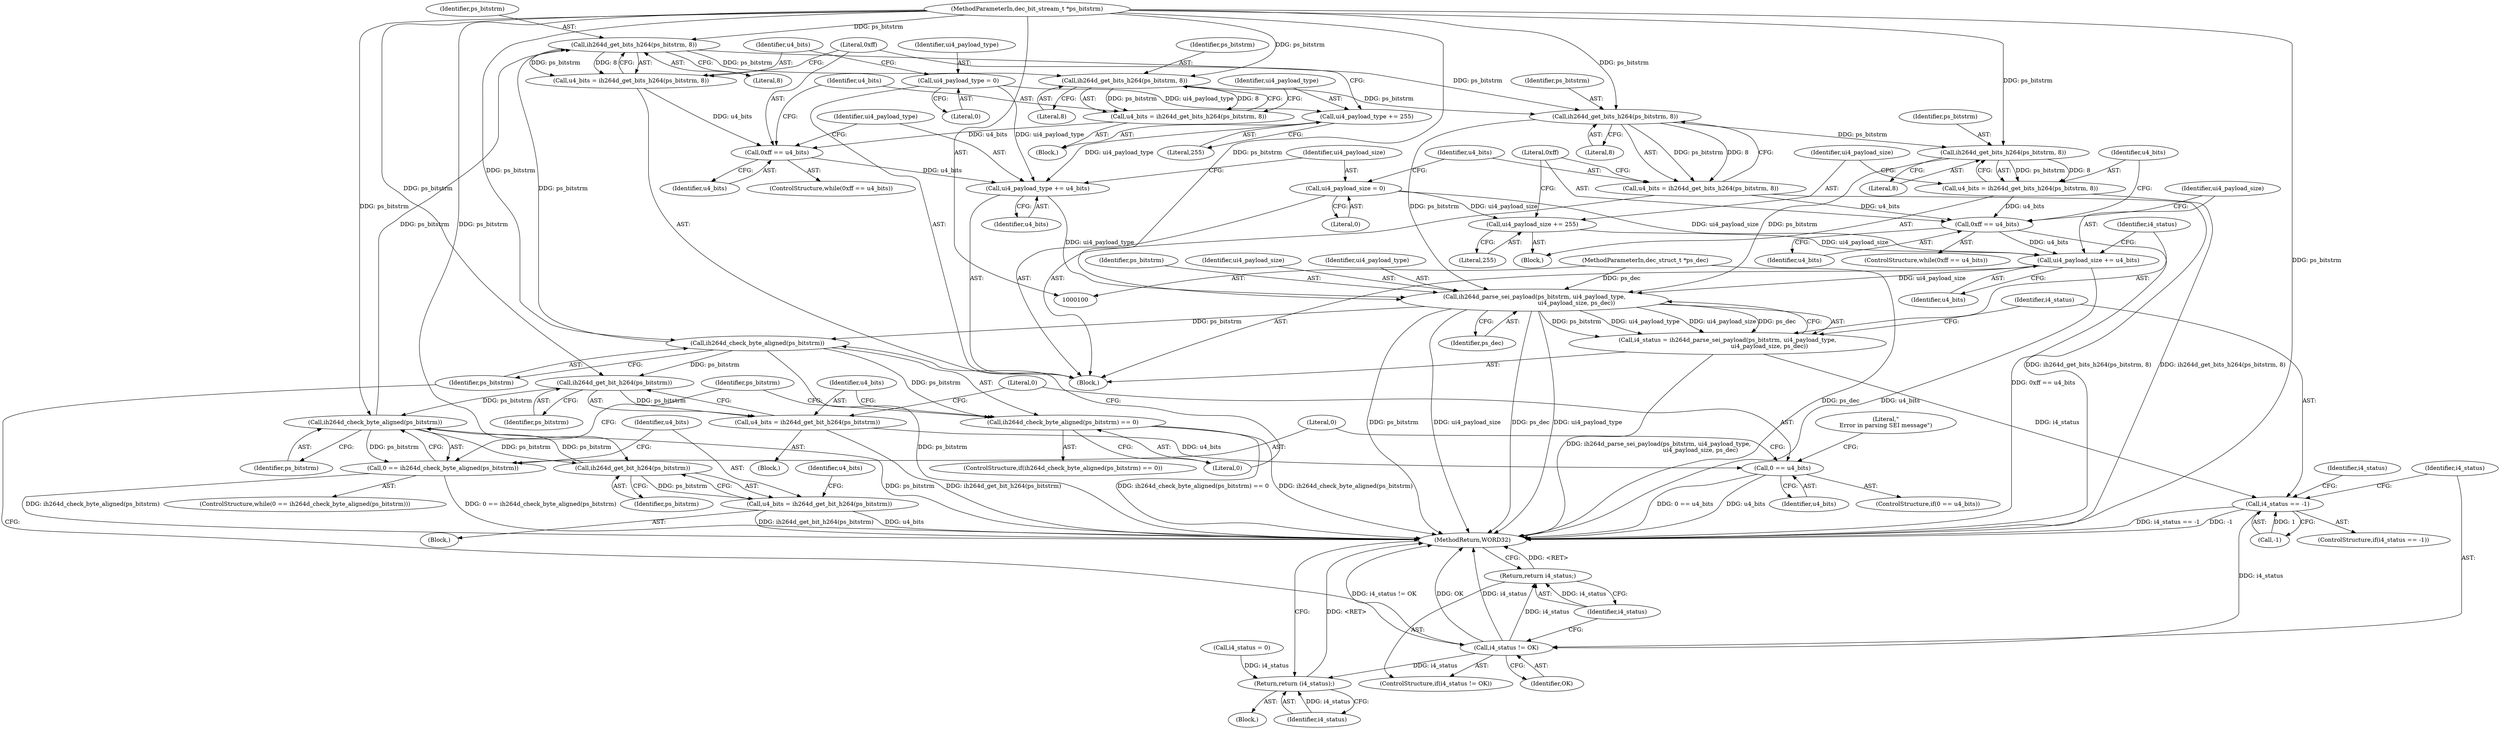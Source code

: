 digraph "1_Android_e86d3cfd2bc28dac421092106751e5638d54a848_0@pointer" {
"1000118" [label="(Call,ih264d_get_bits_h264(ps_bitstrm, 8))"];
"1000186" [label="(Call,ih264d_check_byte_aligned(ps_bitstrm))"];
"1000163" [label="(Call,ih264d_parse_sei_payload(ps_bitstrm, ui4_payload_type,\n                                             ui4_payload_size, ps_dec))"];
"1000152" [label="(Call,ih264d_get_bits_h264(ps_bitstrm, 8))"];
"1000142" [label="(Call,ih264d_get_bits_h264(ps_bitstrm, 8))"];
"1000128" [label="(Call,ih264d_get_bits_h264(ps_bitstrm, 8))"];
"1000118" [label="(Call,ih264d_get_bits_h264(ps_bitstrm, 8))"];
"1000204" [label="(Call,ih264d_check_byte_aligned(ps_bitstrm))"];
"1000209" [label="(Call,ih264d_get_bit_h264(ps_bitstrm))"];
"1000102" [label="(MethodParameterIn,dec_bit_stream_t *ps_bitstrm)"];
"1000192" [label="(Call,ih264d_get_bit_h264(ps_bitstrm))"];
"1000134" [label="(Call,ui4_payload_type += u4_bits)"];
"1000122" [label="(Call,0xff == u4_bits)"];
"1000116" [label="(Call,u4_bits = ih264d_get_bits_h264(ps_bitstrm, 8))"];
"1000126" [label="(Call,u4_bits = ih264d_get_bits_h264(ps_bitstrm, 8))"];
"1000113" [label="(Call,ui4_payload_type = 0)"];
"1000131" [label="(Call,ui4_payload_type += 255)"];
"1000158" [label="(Call,ui4_payload_size += u4_bits)"];
"1000146" [label="(Call,0xff == u4_bits)"];
"1000150" [label="(Call,u4_bits = ih264d_get_bits_h264(ps_bitstrm, 8))"];
"1000140" [label="(Call,u4_bits = ih264d_get_bits_h264(ps_bitstrm, 8))"];
"1000155" [label="(Call,ui4_payload_size += 255)"];
"1000137" [label="(Call,ui4_payload_size = 0)"];
"1000101" [label="(MethodParameterIn,dec_struct_t *ps_dec)"];
"1000161" [label="(Call,i4_status = ih264d_parse_sei_payload(ps_bitstrm, ui4_payload_type,\n                                             ui4_payload_size, ps_dec))"];
"1000169" [label="(Call,i4_status == -1)"];
"1000179" [label="(Call,i4_status != OK)"];
"1000182" [label="(Return,return i4_status;)"];
"1000223" [label="(Return,return (i4_status);)"];
"1000185" [label="(Call,ih264d_check_byte_aligned(ps_bitstrm) == 0)"];
"1000190" [label="(Call,u4_bits = ih264d_get_bit_h264(ps_bitstrm))"];
"1000195" [label="(Call,0 == u4_bits)"];
"1000202" [label="(Call,0 == ih264d_check_byte_aligned(ps_bitstrm))"];
"1000207" [label="(Call,u4_bits = ih264d_get_bit_h264(ps_bitstrm))"];
"1000140" [label="(Call,u4_bits = ih264d_get_bits_h264(ps_bitstrm, 8))"];
"1000181" [label="(Identifier,OK)"];
"1000170" [label="(Identifier,i4_status)"];
"1000136" [label="(Identifier,u4_bits)"];
"1000147" [label="(Literal,0xff)"];
"1000139" [label="(Literal,0)"];
"1000142" [label="(Call,ih264d_get_bits_h264(ps_bitstrm, 8))"];
"1000192" [label="(Call,ih264d_get_bit_h264(ps_bitstrm))"];
"1000189" [label="(Block,)"];
"1000103" [label="(Block,)"];
"1000171" [label="(Call,-1)"];
"1000169" [label="(Call,i4_status == -1)"];
"1000202" [label="(Call,0 == ih264d_check_byte_aligned(ps_bitstrm))"];
"1000174" [label="(Call,i4_status = 0)"];
"1000121" [label="(ControlStructure,while(0xff == u4_bits))"];
"1000151" [label="(Identifier,u4_bits)"];
"1000122" [label="(Call,0xff == u4_bits)"];
"1000212" [label="(Identifier,u4_bits)"];
"1000224" [label="(Identifier,i4_status)"];
"1000114" [label="(Identifier,ui4_payload_type)"];
"1000135" [label="(Identifier,ui4_payload_type)"];
"1000124" [label="(Identifier,u4_bits)"];
"1000201" [label="(ControlStructure,while(0 == ih264d_check_byte_aligned(ps_bitstrm)))"];
"1000163" [label="(Call,ih264d_parse_sei_payload(ps_bitstrm, ui4_payload_type,\n                                             ui4_payload_size, ps_dec))"];
"1000164" [label="(Identifier,ps_bitstrm)"];
"1000186" [label="(Call,ih264d_check_byte_aligned(ps_bitstrm))"];
"1000162" [label="(Identifier,i4_status)"];
"1000182" [label="(Return,return i4_status;)"];
"1000209" [label="(Call,ih264d_get_bit_h264(ps_bitstrm))"];
"1000195" [label="(Call,0 == u4_bits)"];
"1000206" [label="(Block,)"];
"1000208" [label="(Identifier,u4_bits)"];
"1000141" [label="(Identifier,u4_bits)"];
"1000134" [label="(Call,ui4_payload_type += u4_bits)"];
"1000143" [label="(Identifier,ps_bitstrm)"];
"1000125" [label="(Block,)"];
"1000129" [label="(Identifier,ps_bitstrm)"];
"1000148" [label="(Identifier,u4_bits)"];
"1000116" [label="(Call,u4_bits = ih264d_get_bits_h264(ps_bitstrm, 8))"];
"1000203" [label="(Literal,0)"];
"1000223" [label="(Return,return (i4_status);)"];
"1000153" [label="(Identifier,ps_bitstrm)"];
"1000149" [label="(Block,)"];
"1000196" [label="(Literal,0)"];
"1000160" [label="(Identifier,u4_bits)"];
"1000185" [label="(Call,ih264d_check_byte_aligned(ps_bitstrm) == 0)"];
"1000158" [label="(Call,ui4_payload_size += u4_bits)"];
"1000166" [label="(Identifier,ui4_payload_size)"];
"1000131" [label="(Call,ui4_payload_type += 255)"];
"1000191" [label="(Identifier,u4_bits)"];
"1000194" [label="(ControlStructure,if(0 == u4_bits))"];
"1000137" [label="(Call,ui4_payload_size = 0)"];
"1000161" [label="(Call,i4_status = ih264d_parse_sei_payload(ps_bitstrm, ui4_payload_type,\n                                             ui4_payload_size, ps_dec))"];
"1000101" [label="(MethodParameterIn,dec_struct_t *ps_dec)"];
"1000117" [label="(Identifier,u4_bits)"];
"1000159" [label="(Identifier,ui4_payload_size)"];
"1000167" [label="(Identifier,ps_dec)"];
"1000102" [label="(MethodParameterIn,dec_bit_stream_t *ps_bitstrm)"];
"1000190" [label="(Call,u4_bits = ih264d_get_bit_h264(ps_bitstrm))"];
"1000113" [label="(Call,ui4_payload_type = 0)"];
"1000112" [label="(Block,)"];
"1000187" [label="(Identifier,ps_bitstrm)"];
"1000138" [label="(Identifier,ui4_payload_size)"];
"1000127" [label="(Identifier,u4_bits)"];
"1000188" [label="(Literal,0)"];
"1000183" [label="(Identifier,i4_status)"];
"1000152" [label="(Call,ih264d_get_bits_h264(ps_bitstrm, 8))"];
"1000204" [label="(Call,ih264d_check_byte_aligned(ps_bitstrm))"];
"1000146" [label="(Call,0xff == u4_bits)"];
"1000210" [label="(Identifier,ps_bitstrm)"];
"1000132" [label="(Identifier,ui4_payload_type)"];
"1000118" [label="(Call,ih264d_get_bits_h264(ps_bitstrm, 8))"];
"1000156" [label="(Identifier,ui4_payload_size)"];
"1000175" [label="(Identifier,i4_status)"];
"1000178" [label="(ControlStructure,if(i4_status != OK))"];
"1000207" [label="(Call,u4_bits = ih264d_get_bit_h264(ps_bitstrm))"];
"1000150" [label="(Call,u4_bits = ih264d_get_bits_h264(ps_bitstrm, 8))"];
"1000157" [label="(Literal,255)"];
"1000120" [label="(Literal,8)"];
"1000205" [label="(Identifier,ps_bitstrm)"];
"1000126" [label="(Call,u4_bits = ih264d_get_bits_h264(ps_bitstrm, 8))"];
"1000184" [label="(ControlStructure,if(ih264d_check_byte_aligned(ps_bitstrm) == 0))"];
"1000133" [label="(Literal,255)"];
"1000218" [label="(Identifier,ps_bitstrm)"];
"1000154" [label="(Literal,8)"];
"1000155" [label="(Call,ui4_payload_size += 255)"];
"1000128" [label="(Call,ih264d_get_bits_h264(ps_bitstrm, 8))"];
"1000179" [label="(Call,i4_status != OK)"];
"1000145" [label="(ControlStructure,while(0xff == u4_bits))"];
"1000130" [label="(Literal,8)"];
"1000119" [label="(Identifier,ps_bitstrm)"];
"1000144" [label="(Literal,8)"];
"1000168" [label="(ControlStructure,if(i4_status == -1))"];
"1000197" [label="(Identifier,u4_bits)"];
"1000165" [label="(Identifier,ui4_payload_type)"];
"1000225" [label="(MethodReturn,WORD32)"];
"1000200" [label="(Literal,\"\nError in parsing SEI message\")"];
"1000123" [label="(Literal,0xff)"];
"1000180" [label="(Identifier,i4_status)"];
"1000193" [label="(Identifier,ps_bitstrm)"];
"1000115" [label="(Literal,0)"];
"1000118" -> "1000116"  [label="AST: "];
"1000118" -> "1000120"  [label="CFG: "];
"1000119" -> "1000118"  [label="AST: "];
"1000120" -> "1000118"  [label="AST: "];
"1000116" -> "1000118"  [label="CFG: "];
"1000118" -> "1000116"  [label="DDG: ps_bitstrm"];
"1000118" -> "1000116"  [label="DDG: 8"];
"1000186" -> "1000118"  [label="DDG: ps_bitstrm"];
"1000204" -> "1000118"  [label="DDG: ps_bitstrm"];
"1000102" -> "1000118"  [label="DDG: ps_bitstrm"];
"1000118" -> "1000128"  [label="DDG: ps_bitstrm"];
"1000118" -> "1000142"  [label="DDG: ps_bitstrm"];
"1000186" -> "1000185"  [label="AST: "];
"1000186" -> "1000187"  [label="CFG: "];
"1000187" -> "1000186"  [label="AST: "];
"1000188" -> "1000186"  [label="CFG: "];
"1000186" -> "1000225"  [label="DDG: ps_bitstrm"];
"1000186" -> "1000185"  [label="DDG: ps_bitstrm"];
"1000163" -> "1000186"  [label="DDG: ps_bitstrm"];
"1000102" -> "1000186"  [label="DDG: ps_bitstrm"];
"1000186" -> "1000192"  [label="DDG: ps_bitstrm"];
"1000163" -> "1000161"  [label="AST: "];
"1000163" -> "1000167"  [label="CFG: "];
"1000164" -> "1000163"  [label="AST: "];
"1000165" -> "1000163"  [label="AST: "];
"1000166" -> "1000163"  [label="AST: "];
"1000167" -> "1000163"  [label="AST: "];
"1000161" -> "1000163"  [label="CFG: "];
"1000163" -> "1000225"  [label="DDG: ps_bitstrm"];
"1000163" -> "1000225"  [label="DDG: ui4_payload_size"];
"1000163" -> "1000225"  [label="DDG: ps_dec"];
"1000163" -> "1000225"  [label="DDG: ui4_payload_type"];
"1000163" -> "1000161"  [label="DDG: ps_bitstrm"];
"1000163" -> "1000161"  [label="DDG: ui4_payload_type"];
"1000163" -> "1000161"  [label="DDG: ui4_payload_size"];
"1000163" -> "1000161"  [label="DDG: ps_dec"];
"1000152" -> "1000163"  [label="DDG: ps_bitstrm"];
"1000142" -> "1000163"  [label="DDG: ps_bitstrm"];
"1000102" -> "1000163"  [label="DDG: ps_bitstrm"];
"1000134" -> "1000163"  [label="DDG: ui4_payload_type"];
"1000158" -> "1000163"  [label="DDG: ui4_payload_size"];
"1000101" -> "1000163"  [label="DDG: ps_dec"];
"1000152" -> "1000150"  [label="AST: "];
"1000152" -> "1000154"  [label="CFG: "];
"1000153" -> "1000152"  [label="AST: "];
"1000154" -> "1000152"  [label="AST: "];
"1000150" -> "1000152"  [label="CFG: "];
"1000152" -> "1000150"  [label="DDG: ps_bitstrm"];
"1000152" -> "1000150"  [label="DDG: 8"];
"1000142" -> "1000152"  [label="DDG: ps_bitstrm"];
"1000102" -> "1000152"  [label="DDG: ps_bitstrm"];
"1000142" -> "1000140"  [label="AST: "];
"1000142" -> "1000144"  [label="CFG: "];
"1000143" -> "1000142"  [label="AST: "];
"1000144" -> "1000142"  [label="AST: "];
"1000140" -> "1000142"  [label="CFG: "];
"1000142" -> "1000140"  [label="DDG: ps_bitstrm"];
"1000142" -> "1000140"  [label="DDG: 8"];
"1000128" -> "1000142"  [label="DDG: ps_bitstrm"];
"1000102" -> "1000142"  [label="DDG: ps_bitstrm"];
"1000128" -> "1000126"  [label="AST: "];
"1000128" -> "1000130"  [label="CFG: "];
"1000129" -> "1000128"  [label="AST: "];
"1000130" -> "1000128"  [label="AST: "];
"1000126" -> "1000128"  [label="CFG: "];
"1000128" -> "1000126"  [label="DDG: ps_bitstrm"];
"1000128" -> "1000126"  [label="DDG: 8"];
"1000102" -> "1000128"  [label="DDG: ps_bitstrm"];
"1000204" -> "1000202"  [label="AST: "];
"1000204" -> "1000205"  [label="CFG: "];
"1000205" -> "1000204"  [label="AST: "];
"1000202" -> "1000204"  [label="CFG: "];
"1000204" -> "1000225"  [label="DDG: ps_bitstrm"];
"1000204" -> "1000202"  [label="DDG: ps_bitstrm"];
"1000209" -> "1000204"  [label="DDG: ps_bitstrm"];
"1000192" -> "1000204"  [label="DDG: ps_bitstrm"];
"1000102" -> "1000204"  [label="DDG: ps_bitstrm"];
"1000204" -> "1000209"  [label="DDG: ps_bitstrm"];
"1000209" -> "1000207"  [label="AST: "];
"1000209" -> "1000210"  [label="CFG: "];
"1000210" -> "1000209"  [label="AST: "];
"1000207" -> "1000209"  [label="CFG: "];
"1000209" -> "1000207"  [label="DDG: ps_bitstrm"];
"1000102" -> "1000209"  [label="DDG: ps_bitstrm"];
"1000102" -> "1000100"  [label="AST: "];
"1000102" -> "1000225"  [label="DDG: ps_bitstrm"];
"1000102" -> "1000192"  [label="DDG: ps_bitstrm"];
"1000192" -> "1000190"  [label="AST: "];
"1000192" -> "1000193"  [label="CFG: "];
"1000193" -> "1000192"  [label="AST: "];
"1000190" -> "1000192"  [label="CFG: "];
"1000192" -> "1000190"  [label="DDG: ps_bitstrm"];
"1000134" -> "1000112"  [label="AST: "];
"1000134" -> "1000136"  [label="CFG: "];
"1000135" -> "1000134"  [label="AST: "];
"1000136" -> "1000134"  [label="AST: "];
"1000138" -> "1000134"  [label="CFG: "];
"1000122" -> "1000134"  [label="DDG: u4_bits"];
"1000113" -> "1000134"  [label="DDG: ui4_payload_type"];
"1000131" -> "1000134"  [label="DDG: ui4_payload_type"];
"1000122" -> "1000121"  [label="AST: "];
"1000122" -> "1000124"  [label="CFG: "];
"1000123" -> "1000122"  [label="AST: "];
"1000124" -> "1000122"  [label="AST: "];
"1000127" -> "1000122"  [label="CFG: "];
"1000135" -> "1000122"  [label="CFG: "];
"1000116" -> "1000122"  [label="DDG: u4_bits"];
"1000126" -> "1000122"  [label="DDG: u4_bits"];
"1000116" -> "1000112"  [label="AST: "];
"1000117" -> "1000116"  [label="AST: "];
"1000123" -> "1000116"  [label="CFG: "];
"1000126" -> "1000125"  [label="AST: "];
"1000127" -> "1000126"  [label="AST: "];
"1000132" -> "1000126"  [label="CFG: "];
"1000113" -> "1000112"  [label="AST: "];
"1000113" -> "1000115"  [label="CFG: "];
"1000114" -> "1000113"  [label="AST: "];
"1000115" -> "1000113"  [label="AST: "];
"1000117" -> "1000113"  [label="CFG: "];
"1000113" -> "1000131"  [label="DDG: ui4_payload_type"];
"1000131" -> "1000125"  [label="AST: "];
"1000131" -> "1000133"  [label="CFG: "];
"1000132" -> "1000131"  [label="AST: "];
"1000133" -> "1000131"  [label="AST: "];
"1000123" -> "1000131"  [label="CFG: "];
"1000158" -> "1000112"  [label="AST: "];
"1000158" -> "1000160"  [label="CFG: "];
"1000159" -> "1000158"  [label="AST: "];
"1000160" -> "1000158"  [label="AST: "];
"1000162" -> "1000158"  [label="CFG: "];
"1000158" -> "1000225"  [label="DDG: u4_bits"];
"1000146" -> "1000158"  [label="DDG: u4_bits"];
"1000155" -> "1000158"  [label="DDG: ui4_payload_size"];
"1000137" -> "1000158"  [label="DDG: ui4_payload_size"];
"1000146" -> "1000145"  [label="AST: "];
"1000146" -> "1000148"  [label="CFG: "];
"1000147" -> "1000146"  [label="AST: "];
"1000148" -> "1000146"  [label="AST: "];
"1000151" -> "1000146"  [label="CFG: "];
"1000159" -> "1000146"  [label="CFG: "];
"1000146" -> "1000225"  [label="DDG: 0xff == u4_bits"];
"1000150" -> "1000146"  [label="DDG: u4_bits"];
"1000140" -> "1000146"  [label="DDG: u4_bits"];
"1000150" -> "1000149"  [label="AST: "];
"1000151" -> "1000150"  [label="AST: "];
"1000156" -> "1000150"  [label="CFG: "];
"1000150" -> "1000225"  [label="DDG: ih264d_get_bits_h264(ps_bitstrm, 8)"];
"1000140" -> "1000112"  [label="AST: "];
"1000141" -> "1000140"  [label="AST: "];
"1000147" -> "1000140"  [label="CFG: "];
"1000140" -> "1000225"  [label="DDG: ih264d_get_bits_h264(ps_bitstrm, 8)"];
"1000155" -> "1000149"  [label="AST: "];
"1000155" -> "1000157"  [label="CFG: "];
"1000156" -> "1000155"  [label="AST: "];
"1000157" -> "1000155"  [label="AST: "];
"1000147" -> "1000155"  [label="CFG: "];
"1000137" -> "1000155"  [label="DDG: ui4_payload_size"];
"1000137" -> "1000112"  [label="AST: "];
"1000137" -> "1000139"  [label="CFG: "];
"1000138" -> "1000137"  [label="AST: "];
"1000139" -> "1000137"  [label="AST: "];
"1000141" -> "1000137"  [label="CFG: "];
"1000101" -> "1000100"  [label="AST: "];
"1000101" -> "1000225"  [label="DDG: ps_dec"];
"1000161" -> "1000112"  [label="AST: "];
"1000162" -> "1000161"  [label="AST: "];
"1000170" -> "1000161"  [label="CFG: "];
"1000161" -> "1000225"  [label="DDG: ih264d_parse_sei_payload(ps_bitstrm, ui4_payload_type,\n                                             ui4_payload_size, ps_dec)"];
"1000161" -> "1000169"  [label="DDG: i4_status"];
"1000169" -> "1000168"  [label="AST: "];
"1000169" -> "1000171"  [label="CFG: "];
"1000170" -> "1000169"  [label="AST: "];
"1000171" -> "1000169"  [label="AST: "];
"1000175" -> "1000169"  [label="CFG: "];
"1000180" -> "1000169"  [label="CFG: "];
"1000169" -> "1000225"  [label="DDG: i4_status == -1"];
"1000169" -> "1000225"  [label="DDG: -1"];
"1000171" -> "1000169"  [label="DDG: 1"];
"1000169" -> "1000179"  [label="DDG: i4_status"];
"1000179" -> "1000178"  [label="AST: "];
"1000179" -> "1000181"  [label="CFG: "];
"1000180" -> "1000179"  [label="AST: "];
"1000181" -> "1000179"  [label="AST: "];
"1000183" -> "1000179"  [label="CFG: "];
"1000187" -> "1000179"  [label="CFG: "];
"1000179" -> "1000225"  [label="DDG: i4_status != OK"];
"1000179" -> "1000225"  [label="DDG: OK"];
"1000179" -> "1000225"  [label="DDG: i4_status"];
"1000179" -> "1000182"  [label="DDG: i4_status"];
"1000179" -> "1000223"  [label="DDG: i4_status"];
"1000182" -> "1000178"  [label="AST: "];
"1000182" -> "1000183"  [label="CFG: "];
"1000183" -> "1000182"  [label="AST: "];
"1000225" -> "1000182"  [label="CFG: "];
"1000182" -> "1000225"  [label="DDG: <RET>"];
"1000183" -> "1000182"  [label="DDG: i4_status"];
"1000223" -> "1000103"  [label="AST: "];
"1000223" -> "1000224"  [label="CFG: "];
"1000224" -> "1000223"  [label="AST: "];
"1000225" -> "1000223"  [label="CFG: "];
"1000223" -> "1000225"  [label="DDG: <RET>"];
"1000224" -> "1000223"  [label="DDG: i4_status"];
"1000174" -> "1000223"  [label="DDG: i4_status"];
"1000185" -> "1000184"  [label="AST: "];
"1000185" -> "1000188"  [label="CFG: "];
"1000188" -> "1000185"  [label="AST: "];
"1000218" -> "1000185"  [label="CFG: "];
"1000191" -> "1000185"  [label="CFG: "];
"1000185" -> "1000225"  [label="DDG: ih264d_check_byte_aligned(ps_bitstrm) == 0"];
"1000185" -> "1000225"  [label="DDG: ih264d_check_byte_aligned(ps_bitstrm)"];
"1000190" -> "1000189"  [label="AST: "];
"1000191" -> "1000190"  [label="AST: "];
"1000196" -> "1000190"  [label="CFG: "];
"1000190" -> "1000225"  [label="DDG: ih264d_get_bit_h264(ps_bitstrm)"];
"1000190" -> "1000195"  [label="DDG: u4_bits"];
"1000195" -> "1000194"  [label="AST: "];
"1000195" -> "1000197"  [label="CFG: "];
"1000196" -> "1000195"  [label="AST: "];
"1000197" -> "1000195"  [label="AST: "];
"1000200" -> "1000195"  [label="CFG: "];
"1000203" -> "1000195"  [label="CFG: "];
"1000195" -> "1000225"  [label="DDG: 0 == u4_bits"];
"1000195" -> "1000225"  [label="DDG: u4_bits"];
"1000202" -> "1000201"  [label="AST: "];
"1000203" -> "1000202"  [label="AST: "];
"1000218" -> "1000202"  [label="CFG: "];
"1000208" -> "1000202"  [label="CFG: "];
"1000202" -> "1000225"  [label="DDG: ih264d_check_byte_aligned(ps_bitstrm)"];
"1000202" -> "1000225"  [label="DDG: 0 == ih264d_check_byte_aligned(ps_bitstrm)"];
"1000207" -> "1000206"  [label="AST: "];
"1000208" -> "1000207"  [label="AST: "];
"1000212" -> "1000207"  [label="CFG: "];
"1000207" -> "1000225"  [label="DDG: u4_bits"];
"1000207" -> "1000225"  [label="DDG: ih264d_get_bit_h264(ps_bitstrm)"];
}
